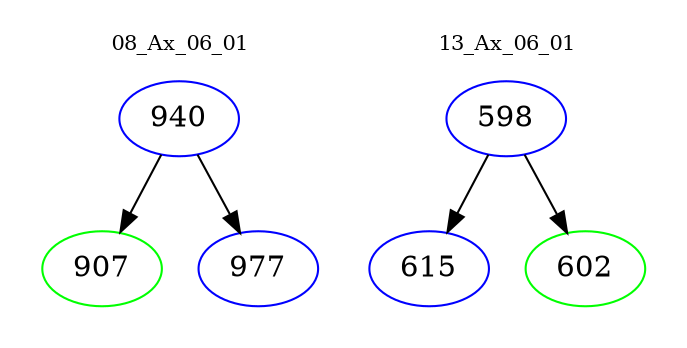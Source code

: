 digraph{
subgraph cluster_0 {
color = white
label = "08_Ax_06_01";
fontsize=10;
T0_940 [label="940", color="blue"]
T0_940 -> T0_907 [color="black"]
T0_907 [label="907", color="green"]
T0_940 -> T0_977 [color="black"]
T0_977 [label="977", color="blue"]
}
subgraph cluster_1 {
color = white
label = "13_Ax_06_01";
fontsize=10;
T1_598 [label="598", color="blue"]
T1_598 -> T1_615 [color="black"]
T1_615 [label="615", color="blue"]
T1_598 -> T1_602 [color="black"]
T1_602 [label="602", color="green"]
}
}
